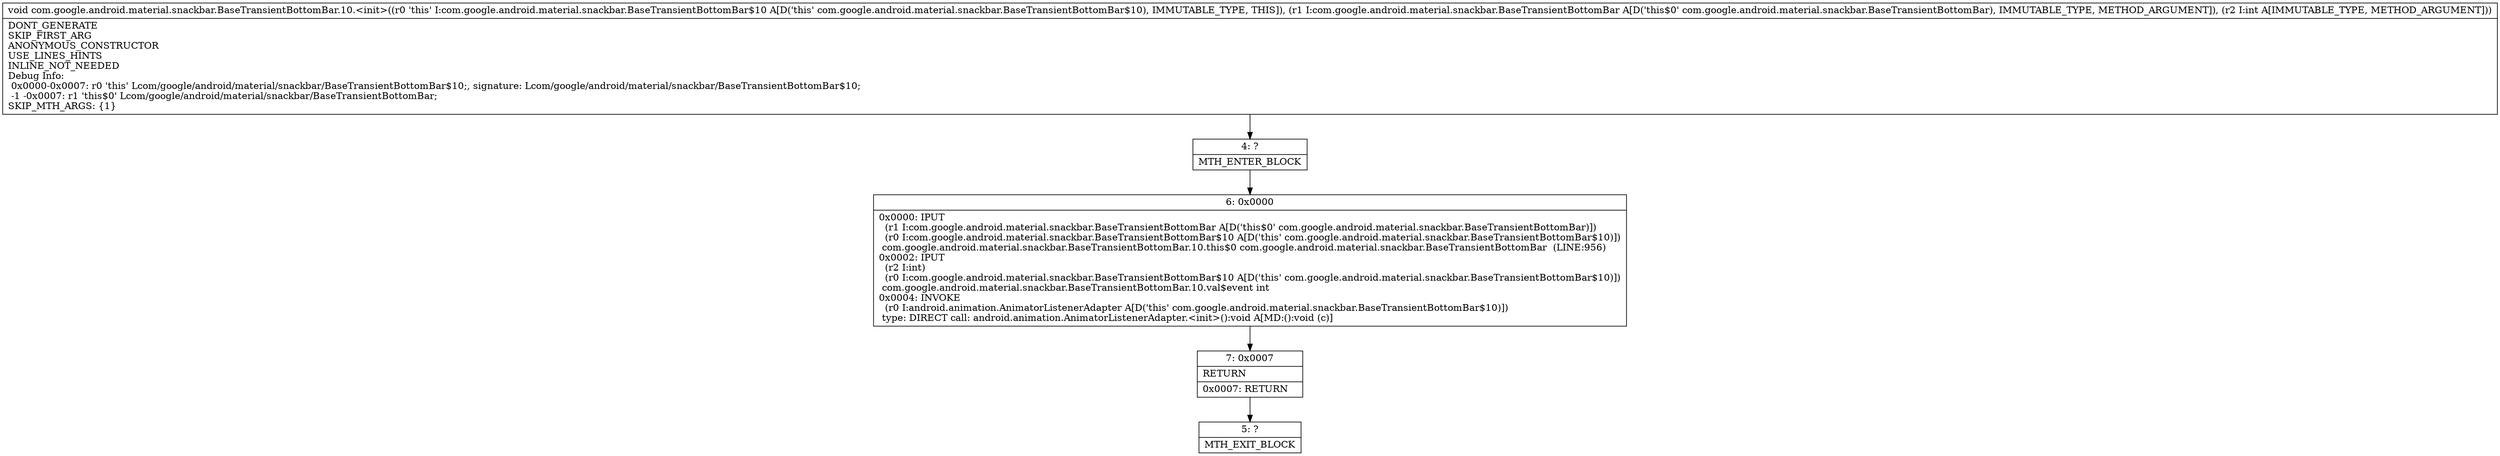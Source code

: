 digraph "CFG forcom.google.android.material.snackbar.BaseTransientBottomBar.10.\<init\>(Lcom\/google\/android\/material\/snackbar\/BaseTransientBottomBar;I)V" {
Node_4 [shape=record,label="{4\:\ ?|MTH_ENTER_BLOCK\l}"];
Node_6 [shape=record,label="{6\:\ 0x0000|0x0000: IPUT  \l  (r1 I:com.google.android.material.snackbar.BaseTransientBottomBar A[D('this$0' com.google.android.material.snackbar.BaseTransientBottomBar)])\l  (r0 I:com.google.android.material.snackbar.BaseTransientBottomBar$10 A[D('this' com.google.android.material.snackbar.BaseTransientBottomBar$10)])\l com.google.android.material.snackbar.BaseTransientBottomBar.10.this$0 com.google.android.material.snackbar.BaseTransientBottomBar  (LINE:956)\l0x0002: IPUT  \l  (r2 I:int)\l  (r0 I:com.google.android.material.snackbar.BaseTransientBottomBar$10 A[D('this' com.google.android.material.snackbar.BaseTransientBottomBar$10)])\l com.google.android.material.snackbar.BaseTransientBottomBar.10.val$event int \l0x0004: INVOKE  \l  (r0 I:android.animation.AnimatorListenerAdapter A[D('this' com.google.android.material.snackbar.BaseTransientBottomBar$10)])\l type: DIRECT call: android.animation.AnimatorListenerAdapter.\<init\>():void A[MD:():void (c)]\l}"];
Node_7 [shape=record,label="{7\:\ 0x0007|RETURN\l|0x0007: RETURN   \l}"];
Node_5 [shape=record,label="{5\:\ ?|MTH_EXIT_BLOCK\l}"];
MethodNode[shape=record,label="{void com.google.android.material.snackbar.BaseTransientBottomBar.10.\<init\>((r0 'this' I:com.google.android.material.snackbar.BaseTransientBottomBar$10 A[D('this' com.google.android.material.snackbar.BaseTransientBottomBar$10), IMMUTABLE_TYPE, THIS]), (r1 I:com.google.android.material.snackbar.BaseTransientBottomBar A[D('this$0' com.google.android.material.snackbar.BaseTransientBottomBar), IMMUTABLE_TYPE, METHOD_ARGUMENT]), (r2 I:int A[IMMUTABLE_TYPE, METHOD_ARGUMENT]))  | DONT_GENERATE\lSKIP_FIRST_ARG\lANONYMOUS_CONSTRUCTOR\lUSE_LINES_HINTS\lINLINE_NOT_NEEDED\lDebug Info:\l  0x0000\-0x0007: r0 'this' Lcom\/google\/android\/material\/snackbar\/BaseTransientBottomBar$10;, signature: Lcom\/google\/android\/material\/snackbar\/BaseTransientBottomBar$10;\l  \-1 \-0x0007: r1 'this$0' Lcom\/google\/android\/material\/snackbar\/BaseTransientBottomBar;\lSKIP_MTH_ARGS: \{1\}\l}"];
MethodNode -> Node_4;Node_4 -> Node_6;
Node_6 -> Node_7;
Node_7 -> Node_5;
}

